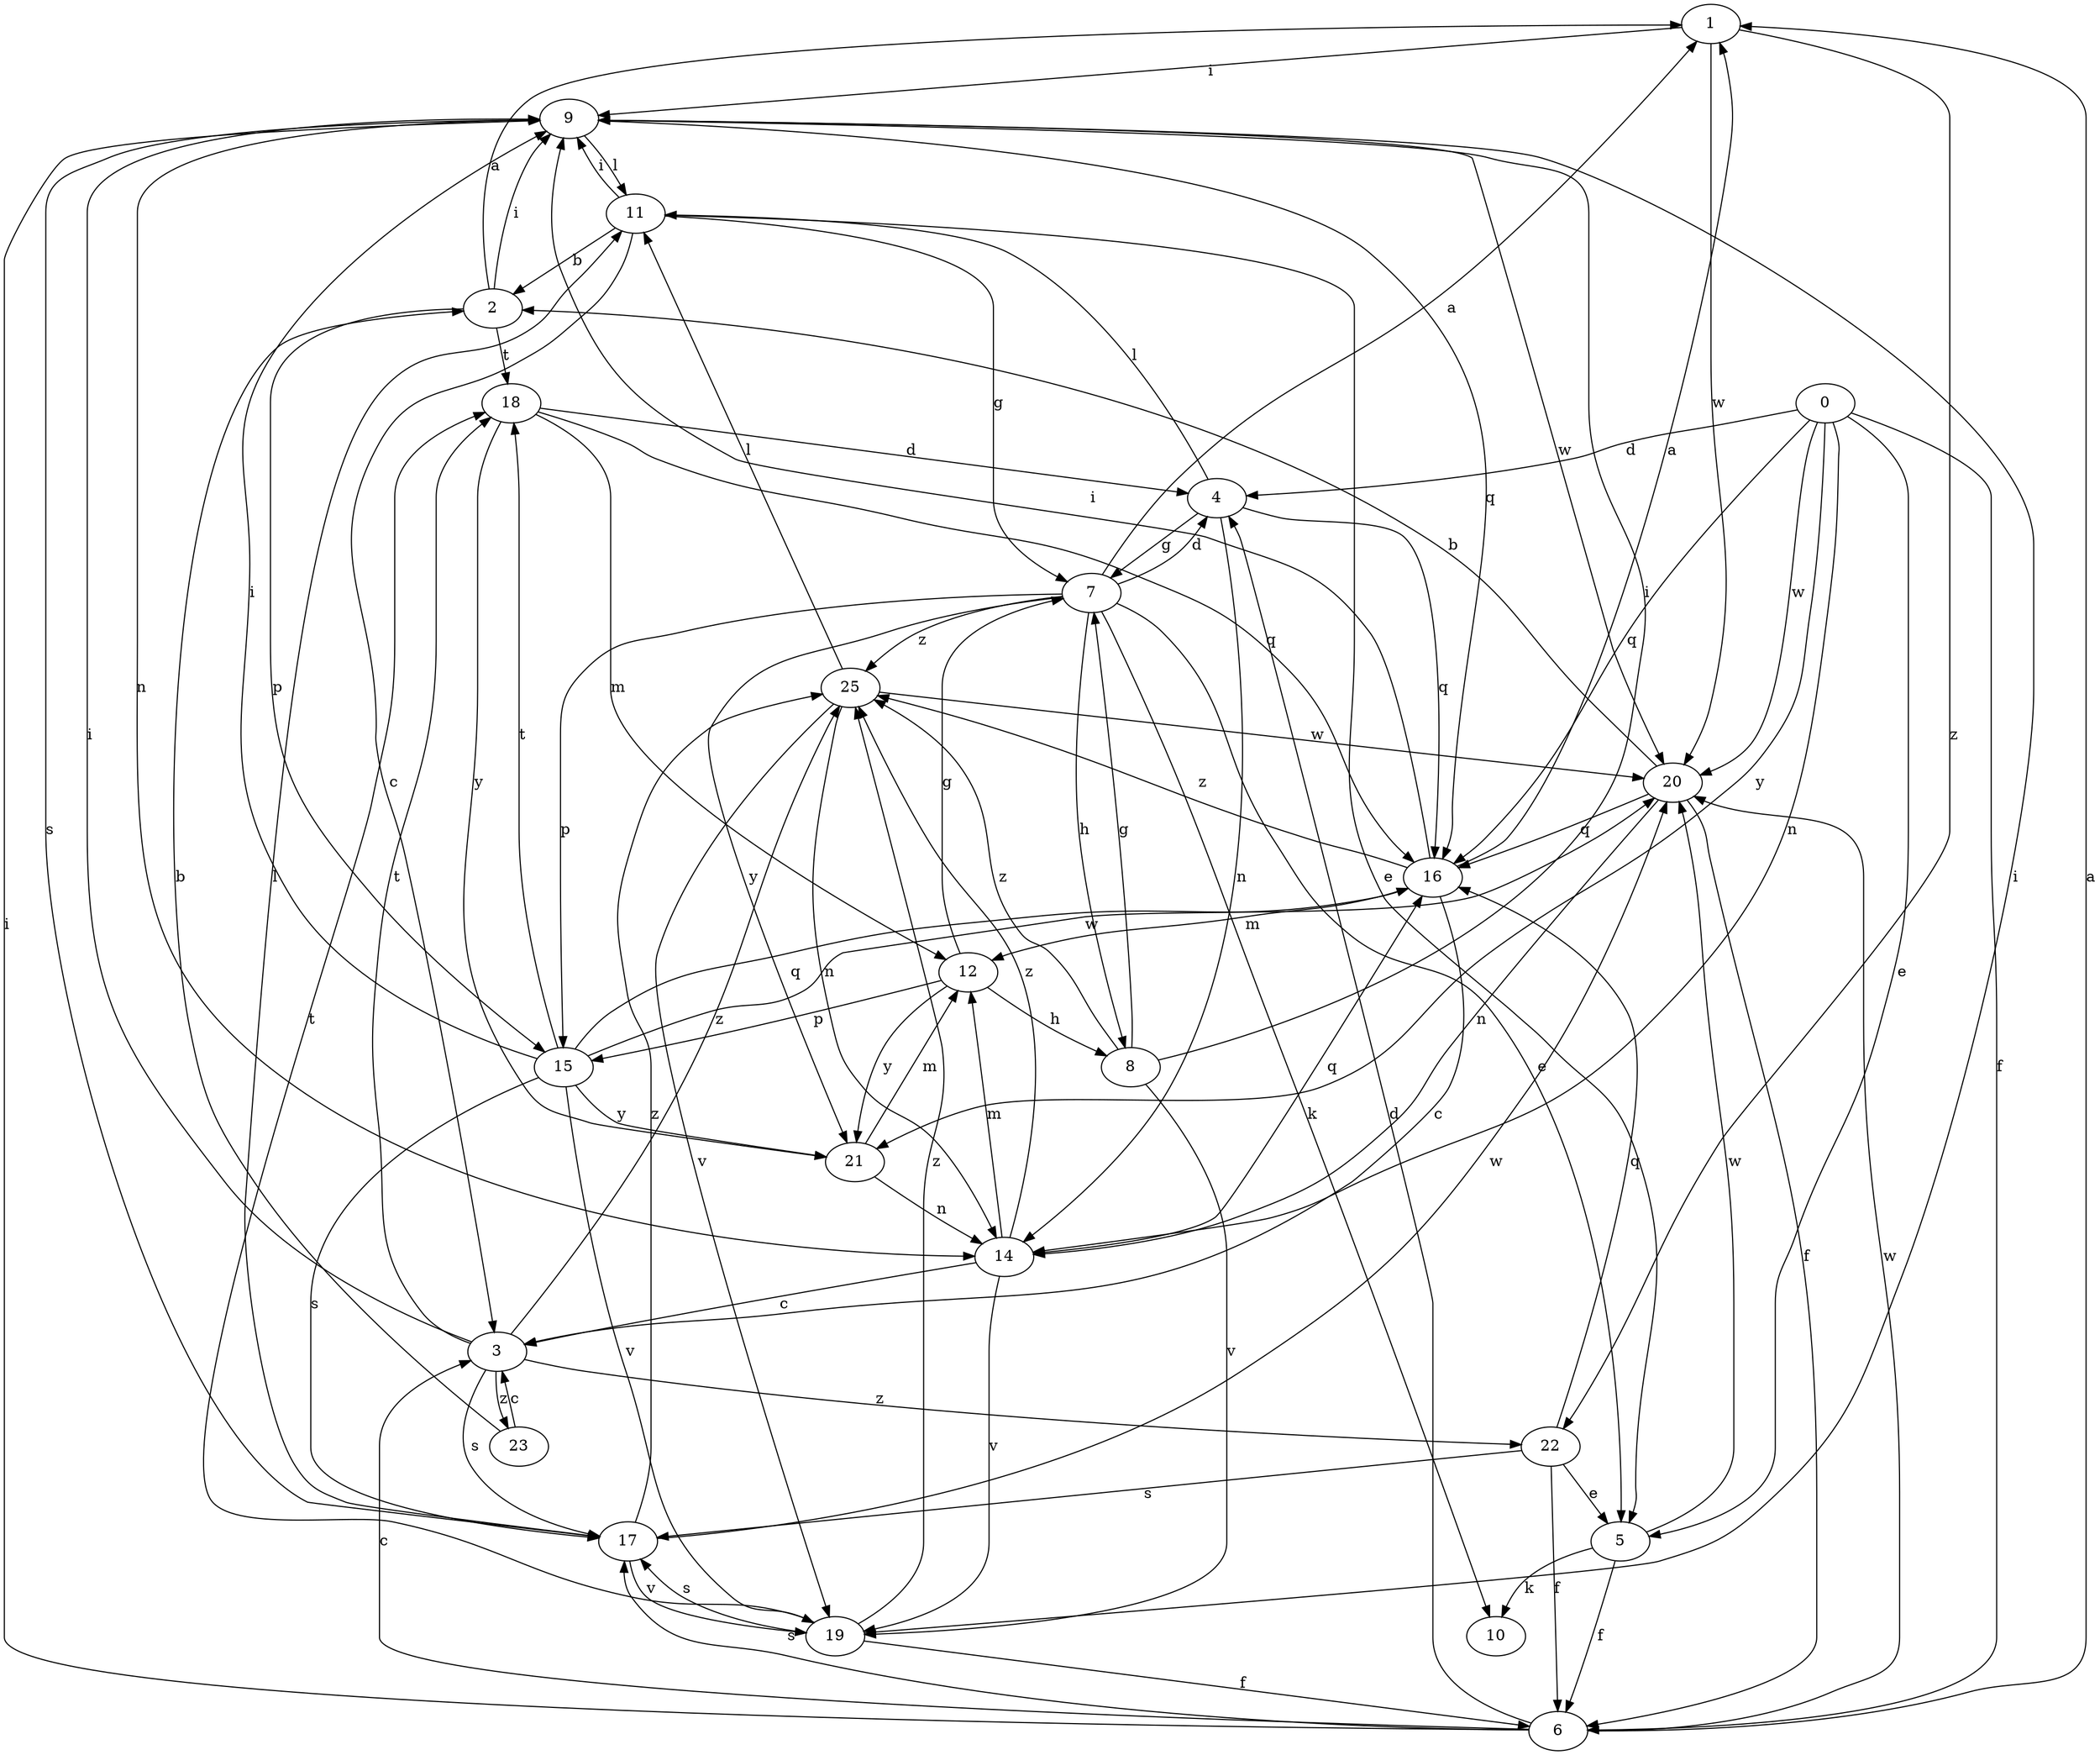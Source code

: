 strict digraph  {
1;
2;
3;
0;
4;
5;
6;
7;
8;
9;
10;
11;
12;
14;
15;
16;
17;
18;
19;
20;
21;
22;
23;
25;
1 -> 9  [label=i];
1 -> 20  [label=w];
1 -> 22  [label=z];
2 -> 1  [label=a];
2 -> 9  [label=i];
2 -> 15  [label=p];
2 -> 18  [label=t];
3 -> 9  [label=i];
3 -> 17  [label=s];
3 -> 18  [label=t];
3 -> 22  [label=z];
3 -> 23  [label=z];
3 -> 25  [label=z];
0 -> 4  [label=d];
0 -> 5  [label=e];
0 -> 6  [label=f];
0 -> 14  [label=n];
0 -> 16  [label=q];
0 -> 20  [label=w];
0 -> 21  [label=y];
4 -> 7  [label=g];
4 -> 11  [label=l];
4 -> 14  [label=n];
4 -> 16  [label=q];
5 -> 6  [label=f];
5 -> 10  [label=k];
5 -> 20  [label=w];
6 -> 1  [label=a];
6 -> 3  [label=c];
6 -> 4  [label=d];
6 -> 9  [label=i];
6 -> 17  [label=s];
6 -> 20  [label=w];
7 -> 1  [label=a];
7 -> 4  [label=d];
7 -> 5  [label=e];
7 -> 8  [label=h];
7 -> 10  [label=k];
7 -> 15  [label=p];
7 -> 21  [label=y];
7 -> 25  [label=z];
8 -> 7  [label=g];
8 -> 9  [label=i];
8 -> 19  [label=v];
8 -> 25  [label=z];
9 -> 11  [label=l];
9 -> 14  [label=n];
9 -> 16  [label=q];
9 -> 17  [label=s];
9 -> 20  [label=w];
11 -> 2  [label=b];
11 -> 3  [label=c];
11 -> 5  [label=e];
11 -> 7  [label=g];
11 -> 9  [label=i];
12 -> 7  [label=g];
12 -> 8  [label=h];
12 -> 15  [label=p];
12 -> 21  [label=y];
14 -> 3  [label=c];
14 -> 12  [label=m];
14 -> 16  [label=q];
14 -> 19  [label=v];
14 -> 25  [label=z];
15 -> 9  [label=i];
15 -> 16  [label=q];
15 -> 17  [label=s];
15 -> 18  [label=t];
15 -> 19  [label=v];
15 -> 20  [label=w];
15 -> 21  [label=y];
16 -> 1  [label=a];
16 -> 3  [label=c];
16 -> 9  [label=i];
16 -> 12  [label=m];
16 -> 25  [label=z];
17 -> 11  [label=l];
17 -> 19  [label=v];
17 -> 20  [label=w];
17 -> 25  [label=z];
18 -> 4  [label=d];
18 -> 12  [label=m];
18 -> 16  [label=q];
18 -> 21  [label=y];
19 -> 6  [label=f];
19 -> 9  [label=i];
19 -> 17  [label=s];
19 -> 18  [label=t];
19 -> 25  [label=z];
20 -> 2  [label=b];
20 -> 6  [label=f];
20 -> 14  [label=n];
20 -> 16  [label=q];
21 -> 12  [label=m];
21 -> 14  [label=n];
22 -> 5  [label=e];
22 -> 6  [label=f];
22 -> 16  [label=q];
22 -> 17  [label=s];
23 -> 2  [label=b];
23 -> 3  [label=c];
25 -> 11  [label=l];
25 -> 14  [label=n];
25 -> 19  [label=v];
25 -> 20  [label=w];
}
